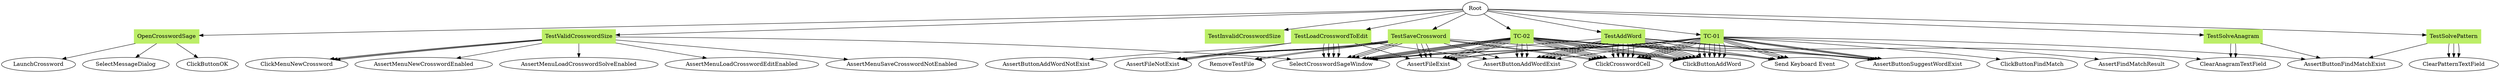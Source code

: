 // TC <-> LK
digraph {
	Root
	OpenCrosswordSage [color=darkolivegreen2 shape=box style=filled]
		Root -> OpenCrosswordSage
		OpenCrosswordSage -> LaunchCrossword
		OpenCrosswordSage -> SelectMessageDialog
		OpenCrosswordSage -> ClickButtonOK
	TestValidCrosswordSize [color=darkolivegreen2 shape=box style=filled]
		Root -> TestValidCrosswordSize
		TestValidCrosswordSize -> SelectCrosswordSageWindow
		TestValidCrosswordSize -> AssertMenuNewCrosswordEnabled
		TestValidCrosswordSize -> AssertMenuLoadCrosswordSolveEnabled
		TestValidCrosswordSize -> AssertMenuLoadCrosswordEditEnabled
		TestValidCrosswordSize -> AssertMenuSaveCrosswordNotEnabled
		TestValidCrosswordSize -> ClickMenuNewCrossword
		TestValidCrosswordSize -> ClickMenuNewCrossword
		TestValidCrosswordSize -> ClickMenuNewCrossword
	TestInvalidCrosswordSize [color=darkolivegreen2 shape=box style=filled]
		Root -> TestInvalidCrosswordSize
	TestAddWord [color=darkolivegreen2 shape=box style=filled]
		Root -> TestAddWord
		TestAddWord -> SelectCrosswordSageWindow
		TestAddWord -> AssertButtonAddWordExist
		TestAddWord -> ClickButtonAddWord
		TestAddWord -> AssertButtonSuggestWordExist
		TestAddWord -> ClickCrosswordCell
		TestAddWord -> AssertButtonAddWordExist
		TestAddWord -> ClickButtonAddWord
		TestAddWord -> AssertButtonSuggestWordExist
		TestAddWord -> AssertButtonAddWordExist
		TestAddWord -> ClickButtonAddWord
		TestAddWord -> ClickCrosswordCell
		TestAddWord -> AssertButtonAddWordExist
		TestAddWord -> ClickButtonAddWord
		TestAddWord -> "Send Keyboard Event"
		TestAddWord -> AssertButtonAddWordExist
		TestAddWord -> ClickButtonAddWord
		TestAddWord -> ClickCrosswordCell
		TestAddWord -> ClickCrosswordCell
		TestAddWord -> ClickCrosswordCell
	TestSaveCrossword [color=darkolivegreen2 shape=box style=filled]
		Root -> TestSaveCrossword
		TestSaveCrossword -> AssertFileNotExist
		TestSaveCrossword -> SelectCrosswordSageWindow
		TestSaveCrossword -> AssertFileExist
		TestSaveCrossword -> SelectCrosswordSageWindow
		TestSaveCrossword -> AssertFileExist
		TestSaveCrossword -> RemoveTestFile
		TestSaveCrossword -> AssertFileNotExist
		TestSaveCrossword -> SelectCrosswordSageWindow
		TestSaveCrossword -> AssertButtonAddWordExist
		TestSaveCrossword -> ClickButtonAddWord
		TestSaveCrossword -> ClickCrosswordCell
		TestSaveCrossword -> ClickCrosswordCell
		TestSaveCrossword -> AssertFileExist
		TestSaveCrossword -> RemoveTestFile
		TestSaveCrossword -> AssertFileNotExist
	TestLoadCrosswordToEdit [color=darkolivegreen2 shape=box style=filled]
		Root -> TestLoadCrosswordToEdit
		TestLoadCrosswordToEdit -> AssertFileNotExist
		TestLoadCrosswordToEdit -> SelectCrosswordSageWindow
		TestLoadCrosswordToEdit -> SelectCrosswordSageWindow
		TestLoadCrosswordToEdit -> AssertButtonAddWordNotExist
		TestLoadCrosswordToEdit -> AssertFileExist
		TestLoadCrosswordToEdit -> SelectCrosswordSageWindow
		TestLoadCrosswordToEdit -> SelectCrosswordSageWindow
		TestLoadCrosswordToEdit -> AssertButtonAddWordExist
	TestSolvePattern [color=darkolivegreen2 shape=box style=filled]
		Root -> TestSolvePattern
		TestSolvePattern -> AssertButtonFindMatchExist
		TestSolvePattern -> ClearPatternTextField
		TestSolvePattern -> ClearPatternTextField
		TestSolvePattern -> ClearPatternTextField
	TestSolveAnagram [color=darkolivegreen2 shape=box style=filled]
		Root -> TestSolveAnagram
		TestSolveAnagram -> AssertButtonFindMatchExist
		TestSolveAnagram -> ClearAnagramTextField
		TestSolveAnagram -> ClearAnagramTextField
	"TC-01" [color=darkolivegreen2 shape=box style=filled]
		Root -> "TC-01"
		"TC-01" -> SelectCrosswordSageWindow
		"TC-01" -> AssertButtonAddWordExist
		"TC-01" -> ClickButtonAddWord
		"TC-01" -> ClickButtonAddWord
		"TC-01" -> "Send Keyboard Event"
		"TC-01" -> ClickButtonAddWord
		"TC-01" -> "Send Keyboard Event"
		"TC-01" -> ClickCrosswordCell
		"TC-01" -> ClickButtonAddWord
		"TC-01" -> "Send Keyboard Event"
		"TC-01" -> AssertButtonSuggestWordExist
		"TC-01" -> ClickCrosswordCell
		"TC-01" -> ClickButtonAddWord
		"TC-01" -> AssertButtonSuggestWordExist
		"TC-01" -> ClickCrosswordCell
		"TC-01" -> AssertFileExist
		"TC-01" -> AssertButtonFindMatchExist
		"TC-01" -> ClickButtonFindMatch
		"TC-01" -> AssertFindMatchResult
		"TC-01" -> SelectCrosswordSageWindow
		"TC-01" -> ClickButtonAddWord
		"TC-01" -> AssertButtonSuggestWordExist
		"TC-01" -> ClickCrosswordCell
		"TC-01" -> AssertFileExist
	"TC-02" [color=darkolivegreen2 shape=box style=filled]
		Root -> "TC-02"
		"TC-02" -> ClearAnagramTextField
		"TC-02" -> AssertFileExist
		"TC-02" -> SelectCrosswordSageWindow
		"TC-02" -> SelectCrosswordSageWindow
		"TC-02" -> AssertButtonAddWordExist
		"TC-02" -> ClickButtonAddWord
		"TC-02" -> ClickButtonAddWord
		"TC-02" -> "Send Keyboard Event"
		"TC-02" -> ClickButtonAddWord
		"TC-02" -> ClickCrosswordCell
		"TC-02" -> ClickCrosswordCell
		"TC-02" -> SelectCrosswordSageWindow
		"TC-02" -> AssertButtonAddWordExist
		"TC-02" -> ClickCrosswordCell
		"TC-02" -> AssertButtonSuggestWordExist
		"TC-02" -> ClickCrosswordCell
		"TC-02" -> SelectCrosswordSageWindow
		"TC-02" -> AssertButtonAddWordExist
		"TC-02" -> ClickButtonAddWord
		"TC-02" -> "Send Keyboard Event"
		"TC-02" -> SelectCrosswordSageWindow
		"TC-02" -> AssertFileExist
		"TC-02" -> AssertFileExist
		"TC-02" -> AssertFileExist
}